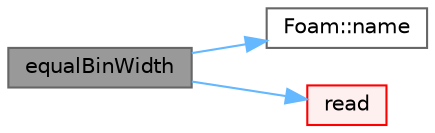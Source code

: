 digraph "equalBinWidth"
{
 // LATEX_PDF_SIZE
  bgcolor="transparent";
  edge [fontname=Helvetica,fontsize=10,labelfontname=Helvetica,labelfontsize=10];
  node [fontname=Helvetica,fontsize=10,shape=box,height=0.2,width=0.4];
  rankdir="LR";
  Node1 [id="Node000001",label="equalBinWidth",height=0.2,width=0.4,color="gray40", fillcolor="grey60", style="filled", fontcolor="black",tooltip=" "];
  Node1 -> Node2 [id="edge1_Node000001_Node000002",color="steelblue1",style="solid",tooltip=" "];
  Node2 [id="Node000002",label="Foam::name",height=0.2,width=0.4,color="grey40", fillcolor="white", style="filled",URL="$namespaceFoam.html#accde1bf3e2a4105cca868012a680afbe",tooltip=" "];
  Node1 -> Node3 [id="edge2_Node000001_Node000003",color="steelblue1",style="solid",tooltip=" "];
  Node3 [id="Node000003",label="read",height=0.2,width=0.4,color="red", fillcolor="#FFF0F0", style="filled",URL="$classFoam_1_1histogramModels_1_1equalBinWidth.html#a6ce0c64db98eb6144d363dbfc86104eb",tooltip=" "];
}
